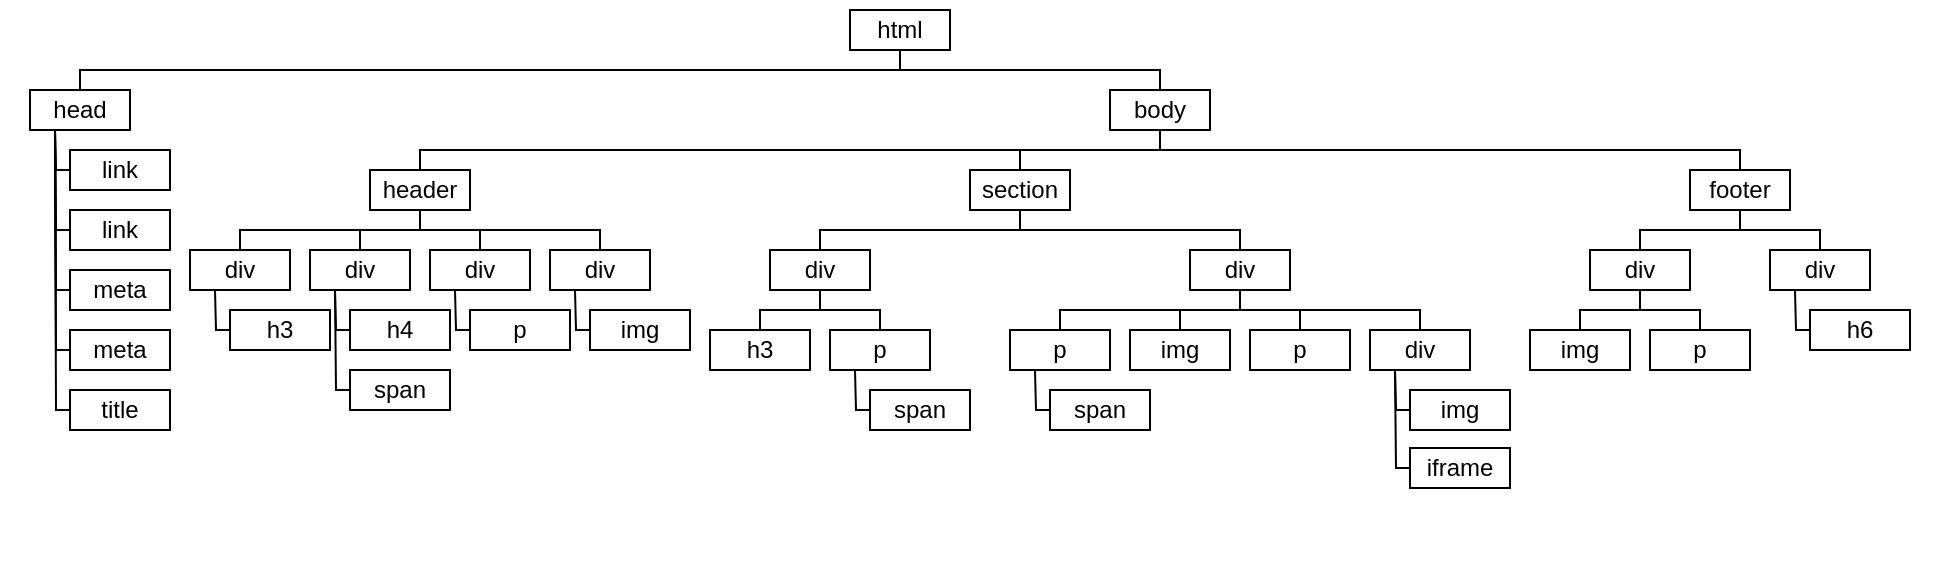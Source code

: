 <mxfile>
    <diagram id="-pZLuNSkFp9PNikGHlbb" name="Page-1">
        <mxGraphModel dx="72" dy="38" grid="0" gridSize="10" guides="1" tooltips="1" connect="1" arrows="1" fold="1" page="1" pageScale="1" pageWidth="1169" pageHeight="827" math="0" shadow="0">
            <root>
                <mxCell id="0"/>
                <mxCell id="1" parent="0"/>
                <mxCell id="78" value="" style="whiteSpace=wrap;html=1;fillColor=none;strokeColor=none;" vertex="1" parent="1">
                    <mxGeometry x="45" y="185" width="975" height="290" as="geometry"/>
                </mxCell>
                <mxCell id="48" style="edgeStyle=none;rounded=0;html=1;exitX=0.5;exitY=0;exitDx=0;exitDy=0;entryX=0.5;entryY=1;entryDx=0;entryDy=0;endArrow=none;endFill=0;" edge="1" parent="1" source="2" target="46">
                    <mxGeometry relative="1" as="geometry">
                        <Array as="points">
                            <mxPoint x="85" y="220"/>
                            <mxPoint x="495" y="220"/>
                        </Array>
                    </mxGeometry>
                </mxCell>
                <mxCell id="82" style="edgeStyle=none;rounded=0;html=1;exitX=0.25;exitY=1;exitDx=0;exitDy=0;entryX=0;entryY=0.5;entryDx=0;entryDy=0;endArrow=none;endFill=0;" edge="1" parent="1" source="2" target="7">
                    <mxGeometry relative="1" as="geometry">
                        <Array as="points">
                            <mxPoint x="73" y="390"/>
                        </Array>
                    </mxGeometry>
                </mxCell>
                <mxCell id="86" style="edgeStyle=none;rounded=0;html=1;exitX=0.25;exitY=1;exitDx=0;exitDy=0;entryX=0;entryY=0.5;entryDx=0;entryDy=0;endArrow=none;endFill=0;" edge="1" parent="1" source="2" target="6">
                    <mxGeometry relative="1" as="geometry">
                        <Array as="points">
                            <mxPoint x="73" y="360"/>
                        </Array>
                    </mxGeometry>
                </mxCell>
                <mxCell id="2" value="head" style="whiteSpace=wrap;html=1;" vertex="1" parent="1">
                    <mxGeometry x="60" y="230" width="50" height="20" as="geometry"/>
                </mxCell>
                <mxCell id="83" style="edgeStyle=none;rounded=0;html=1;exitX=0;exitY=0.5;exitDx=0;exitDy=0;endArrow=none;endFill=0;entryX=0.25;entryY=1;entryDx=0;entryDy=0;" edge="1" parent="1" source="3" target="2">
                    <mxGeometry relative="1" as="geometry">
                        <Array as="points">
                            <mxPoint x="73" y="270"/>
                        </Array>
                    </mxGeometry>
                </mxCell>
                <mxCell id="3" value="link" style="whiteSpace=wrap;html=1;" vertex="1" parent="1">
                    <mxGeometry x="80" y="260" width="50" height="20" as="geometry"/>
                </mxCell>
                <mxCell id="84" style="edgeStyle=none;rounded=0;html=1;exitX=0;exitY=0.5;exitDx=0;exitDy=0;entryX=0.25;entryY=1;entryDx=0;entryDy=0;endArrow=none;endFill=0;" edge="1" parent="1" source="4" target="2">
                    <mxGeometry relative="1" as="geometry">
                        <Array as="points">
                            <mxPoint x="73" y="300"/>
                        </Array>
                    </mxGeometry>
                </mxCell>
                <mxCell id="4" value="link" style="whiteSpace=wrap;html=1;" vertex="1" parent="1">
                    <mxGeometry x="80" y="290" width="50" height="20" as="geometry"/>
                </mxCell>
                <mxCell id="85" style="edgeStyle=none;rounded=0;html=1;exitX=0;exitY=0.5;exitDx=0;exitDy=0;endArrow=none;endFill=0;entryX=0.25;entryY=1;entryDx=0;entryDy=0;" edge="1" parent="1" source="5" target="2">
                    <mxGeometry relative="1" as="geometry">
                        <mxPoint x="70" y="250" as="targetPoint"/>
                        <Array as="points">
                            <mxPoint x="73" y="330"/>
                        </Array>
                    </mxGeometry>
                </mxCell>
                <mxCell id="5" value="meta" style="whiteSpace=wrap;html=1;" vertex="1" parent="1">
                    <mxGeometry x="80" y="320" width="50" height="20" as="geometry"/>
                </mxCell>
                <mxCell id="6" value="meta" style="whiteSpace=wrap;html=1;" vertex="1" parent="1">
                    <mxGeometry x="80" y="350" width="50" height="20" as="geometry"/>
                </mxCell>
                <mxCell id="7" value="title" style="whiteSpace=wrap;html=1;" vertex="1" parent="1">
                    <mxGeometry x="80" y="380" width="50" height="20" as="geometry"/>
                </mxCell>
                <mxCell id="51" style="edgeStyle=none;rounded=0;html=1;exitX=0.5;exitY=0;exitDx=0;exitDy=0;entryX=0.5;entryY=1;entryDx=0;entryDy=0;endArrow=none;endFill=0;" edge="1" parent="1" source="8" target="40">
                    <mxGeometry relative="1" as="geometry">
                        <Array as="points">
                            <mxPoint x="255" y="260"/>
                            <mxPoint x="625" y="260"/>
                        </Array>
                    </mxGeometry>
                </mxCell>
                <mxCell id="53" style="edgeStyle=none;rounded=0;html=1;exitX=0.5;exitY=1;exitDx=0;exitDy=0;entryX=0.5;entryY=0;entryDx=0;entryDy=0;endArrow=none;endFill=0;" edge="1" parent="1" source="8" target="12">
                    <mxGeometry relative="1" as="geometry">
                        <Array as="points">
                            <mxPoint x="255" y="300"/>
                            <mxPoint x="345" y="300"/>
                        </Array>
                    </mxGeometry>
                </mxCell>
                <mxCell id="8" value="header" style="whiteSpace=wrap;html=1;" vertex="1" parent="1">
                    <mxGeometry x="230" y="270" width="50" height="20" as="geometry"/>
                </mxCell>
                <mxCell id="54" style="edgeStyle=none;rounded=0;html=1;exitX=0.5;exitY=0;exitDx=0;exitDy=0;endArrow=none;endFill=0;entryX=0.5;entryY=1;entryDx=0;entryDy=0;" edge="1" parent="1" source="9" target="8">
                    <mxGeometry relative="1" as="geometry">
                        <mxPoint x="170" y="300" as="targetPoint"/>
                        <Array as="points">
                            <mxPoint x="165" y="300"/>
                            <mxPoint x="255" y="300"/>
                        </Array>
                    </mxGeometry>
                </mxCell>
                <mxCell id="57" style="edgeStyle=none;rounded=0;html=1;exitX=0.25;exitY=1;exitDx=0;exitDy=0;entryX=0;entryY=0.5;entryDx=0;entryDy=0;endArrow=none;endFill=0;" edge="1" parent="1" source="9" target="13">
                    <mxGeometry relative="1" as="geometry">
                        <Array as="points">
                            <mxPoint x="153" y="350"/>
                        </Array>
                    </mxGeometry>
                </mxCell>
                <mxCell id="9" value="div" style="whiteSpace=wrap;html=1;" vertex="1" parent="1">
                    <mxGeometry x="140" y="310" width="50" height="20" as="geometry"/>
                </mxCell>
                <mxCell id="55" style="edgeStyle=none;rounded=0;html=1;exitX=0.5;exitY=0;exitDx=0;exitDy=0;entryX=0.5;entryY=1;entryDx=0;entryDy=0;endArrow=none;endFill=0;" edge="1" parent="1" source="10" target="8">
                    <mxGeometry relative="1" as="geometry">
                        <Array as="points">
                            <mxPoint x="225" y="300"/>
                            <mxPoint x="255" y="300"/>
                        </Array>
                    </mxGeometry>
                </mxCell>
                <mxCell id="58" style="edgeStyle=none;rounded=0;html=1;exitX=0.25;exitY=1;exitDx=0;exitDy=0;entryX=0;entryY=0.5;entryDx=0;entryDy=0;endArrow=none;endFill=0;" edge="1" parent="1" source="10" target="14">
                    <mxGeometry relative="1" as="geometry">
                        <Array as="points">
                            <mxPoint x="213" y="350"/>
                        </Array>
                    </mxGeometry>
                </mxCell>
                <mxCell id="10" value="div" style="whiteSpace=wrap;html=1;" vertex="1" parent="1">
                    <mxGeometry x="200" y="310" width="50" height="20" as="geometry"/>
                </mxCell>
                <mxCell id="56" style="edgeStyle=none;rounded=0;html=1;exitX=0.5;exitY=0;exitDx=0;exitDy=0;entryX=0.5;entryY=1;entryDx=0;entryDy=0;endArrow=none;endFill=0;" edge="1" parent="1" source="11" target="8">
                    <mxGeometry relative="1" as="geometry">
                        <Array as="points">
                            <mxPoint x="285" y="300"/>
                            <mxPoint x="255" y="300"/>
                        </Array>
                    </mxGeometry>
                </mxCell>
                <mxCell id="59" style="edgeStyle=none;rounded=0;html=1;exitX=0.25;exitY=1;exitDx=0;exitDy=0;entryX=0;entryY=0.5;entryDx=0;entryDy=0;endArrow=none;endFill=0;" edge="1" parent="1" source="11" target="15">
                    <mxGeometry relative="1" as="geometry">
                        <Array as="points">
                            <mxPoint x="273" y="350"/>
                        </Array>
                    </mxGeometry>
                </mxCell>
                <mxCell id="11" value="div" style="whiteSpace=wrap;html=1;" vertex="1" parent="1">
                    <mxGeometry x="260" y="310" width="50" height="20" as="geometry"/>
                </mxCell>
                <mxCell id="61" style="edgeStyle=none;rounded=0;html=1;exitX=0.25;exitY=1;exitDx=0;exitDy=0;entryX=0;entryY=0.5;entryDx=0;entryDy=0;endArrow=none;endFill=0;" edge="1" parent="1" source="12" target="16">
                    <mxGeometry relative="1" as="geometry">
                        <Array as="points">
                            <mxPoint x="333" y="350"/>
                        </Array>
                    </mxGeometry>
                </mxCell>
                <mxCell id="12" value="div" style="whiteSpace=wrap;html=1;" vertex="1" parent="1">
                    <mxGeometry x="320" y="310" width="50" height="20" as="geometry"/>
                </mxCell>
                <mxCell id="13" value="h3" style="whiteSpace=wrap;html=1;" vertex="1" parent="1">
                    <mxGeometry x="160" y="340" width="50" height="20" as="geometry"/>
                </mxCell>
                <mxCell id="14" value="h4" style="whiteSpace=wrap;html=1;" vertex="1" parent="1">
                    <mxGeometry x="220" y="340" width="50" height="20" as="geometry"/>
                </mxCell>
                <mxCell id="15" value="p" style="whiteSpace=wrap;html=1;" vertex="1" parent="1">
                    <mxGeometry x="280" y="340" width="50" height="20" as="geometry"/>
                </mxCell>
                <mxCell id="16" value="img" style="whiteSpace=wrap;html=1;" vertex="1" parent="1">
                    <mxGeometry x="340" y="340" width="50" height="20" as="geometry"/>
                </mxCell>
                <mxCell id="60" style="edgeStyle=none;rounded=0;html=1;exitX=0;exitY=0.5;exitDx=0;exitDy=0;entryX=0.25;entryY=1;entryDx=0;entryDy=0;endArrow=none;endFill=0;" edge="1" parent="1" source="17" target="10">
                    <mxGeometry relative="1" as="geometry">
                        <Array as="points">
                            <mxPoint x="213" y="380"/>
                        </Array>
                    </mxGeometry>
                </mxCell>
                <mxCell id="17" value="span" style="whiteSpace=wrap;html=1;" vertex="1" parent="1">
                    <mxGeometry x="220" y="370" width="50" height="20" as="geometry"/>
                </mxCell>
                <mxCell id="18" value="section" style="whiteSpace=wrap;html=1;" vertex="1" parent="1">
                    <mxGeometry x="530" y="270" width="50" height="20" as="geometry"/>
                </mxCell>
                <mxCell id="63" style="edgeStyle=none;rounded=0;html=1;exitX=0.5;exitY=0;exitDx=0;exitDy=0;entryX=0.5;entryY=1;entryDx=0;entryDy=0;endArrow=none;endFill=0;" edge="1" parent="1" source="19" target="22">
                    <mxGeometry relative="1" as="geometry">
                        <Array as="points">
                            <mxPoint x="425" y="340"/>
                            <mxPoint x="455" y="340"/>
                        </Array>
                    </mxGeometry>
                </mxCell>
                <mxCell id="19" value="h3&lt;span style=&quot;color: rgba(0 , 0 , 0 , 0) ; font-family: monospace ; font-size: 0px&quot;&gt;%3CmxGraphModel%3E%3Croot%3E%3CmxCell%20id%3D%220%22%2F%3E%3CmxCell%20id%3D%221%22%20parent%3D%220%22%2F%3E%3CmxCell%20id%3D%222%22%20value%3D%22header%22%20style%3D%22whiteSpace%3Dwrap%3Bhtml%3D1%3B%22%20vertex%3D%221%22%20parent%3D%221%22%3E%3CmxGeometry%20x%3D%22350%22%20y%3D%22270%22%20width%3D%2250%22%20height%3D%2220%22%20as%3D%22geometry%22%2F%3E%3C%2FmxCell%3E%3C%2Froot%3E%3C%2FmxGraphModel%3E&lt;/span&gt;" style="whiteSpace=wrap;html=1;" vertex="1" parent="1">
                    <mxGeometry x="400" y="350" width="50" height="20" as="geometry"/>
                </mxCell>
                <mxCell id="64" style="edgeStyle=none;rounded=0;html=1;exitX=0.25;exitY=1;exitDx=0;exitDy=0;entryX=0;entryY=0.5;entryDx=0;entryDy=0;endArrow=none;endFill=0;" edge="1" parent="1" source="20" target="21">
                    <mxGeometry relative="1" as="geometry">
                        <Array as="points">
                            <mxPoint x="473" y="390"/>
                        </Array>
                    </mxGeometry>
                </mxCell>
                <mxCell id="20" value="p" style="whiteSpace=wrap;html=1;" vertex="1" parent="1">
                    <mxGeometry x="460" y="350" width="50" height="20" as="geometry"/>
                </mxCell>
                <mxCell id="21" value="span" style="whiteSpace=wrap;html=1;" vertex="1" parent="1">
                    <mxGeometry x="480" y="380" width="50" height="20" as="geometry"/>
                </mxCell>
                <mxCell id="62" style="edgeStyle=none;rounded=0;html=1;exitX=0.5;exitY=1;exitDx=0;exitDy=0;entryX=0.5;entryY=0;entryDx=0;entryDy=0;endArrow=none;endFill=0;" edge="1" parent="1" source="22" target="20">
                    <mxGeometry relative="1" as="geometry">
                        <Array as="points">
                            <mxPoint x="455" y="340"/>
                            <mxPoint x="485" y="340"/>
                        </Array>
                    </mxGeometry>
                </mxCell>
                <mxCell id="80" style="edgeStyle=none;rounded=0;html=1;exitX=0.5;exitY=0;exitDx=0;exitDy=0;entryX=0.5;entryY=1;entryDx=0;entryDy=0;endArrow=none;endFill=0;" edge="1" parent="1" source="22" target="18">
                    <mxGeometry relative="1" as="geometry">
                        <Array as="points">
                            <mxPoint x="455" y="300"/>
                            <mxPoint x="555" y="300"/>
                        </Array>
                    </mxGeometry>
                </mxCell>
                <mxCell id="22" value="div" style="whiteSpace=wrap;html=1;" vertex="1" parent="1">
                    <mxGeometry x="430" y="310" width="50" height="20" as="geometry"/>
                </mxCell>
                <mxCell id="65" style="edgeStyle=none;rounded=0;html=1;exitX=0.5;exitY=0;exitDx=0;exitDy=0;entryX=0.5;entryY=1;entryDx=0;entryDy=0;endArrow=none;endFill=0;" edge="1" parent="1" source="23" target="26">
                    <mxGeometry relative="1" as="geometry">
                        <Array as="points">
                            <mxPoint x="575" y="340"/>
                            <mxPoint x="665" y="340"/>
                        </Array>
                    </mxGeometry>
                </mxCell>
                <mxCell id="66" style="edgeStyle=none;rounded=0;html=1;exitX=0.25;exitY=1;exitDx=0;exitDy=0;entryX=0;entryY=0.5;entryDx=0;entryDy=0;endArrow=none;endFill=0;" edge="1" parent="1" source="23" target="27">
                    <mxGeometry relative="1" as="geometry">
                        <Array as="points">
                            <mxPoint x="563" y="390"/>
                        </Array>
                    </mxGeometry>
                </mxCell>
                <mxCell id="23" value="p" style="whiteSpace=wrap;html=1;" vertex="1" parent="1">
                    <mxGeometry x="550" y="350" width="50" height="20" as="geometry"/>
                </mxCell>
                <mxCell id="24" value="p" style="whiteSpace=wrap;html=1;" vertex="1" parent="1">
                    <mxGeometry x="670" y="350" width="50" height="20" as="geometry"/>
                </mxCell>
                <mxCell id="67" style="edgeStyle=none;rounded=0;html=1;exitX=0.5;exitY=0;exitDx=0;exitDy=0;entryX=0.5;entryY=1;entryDx=0;entryDy=0;endArrow=none;endFill=0;" edge="1" parent="1" source="25" target="26">
                    <mxGeometry relative="1" as="geometry">
                        <Array as="points">
                            <mxPoint x="635" y="340"/>
                            <mxPoint x="665" y="340"/>
                        </Array>
                    </mxGeometry>
                </mxCell>
                <mxCell id="25" value="img" style="whiteSpace=wrap;html=1;" vertex="1" parent="1">
                    <mxGeometry x="610" y="350" width="50" height="20" as="geometry"/>
                </mxCell>
                <mxCell id="68" style="edgeStyle=none;rounded=0;html=1;exitX=0.5;exitY=1;exitDx=0;exitDy=0;entryX=0.5;entryY=0;entryDx=0;entryDy=0;endArrow=none;endFill=0;" edge="1" parent="1" source="26" target="24">
                    <mxGeometry relative="1" as="geometry">
                        <Array as="points">
                            <mxPoint x="665" y="340"/>
                            <mxPoint x="695" y="340"/>
                        </Array>
                    </mxGeometry>
                </mxCell>
                <mxCell id="69" style="edgeStyle=none;rounded=0;html=1;exitX=0.5;exitY=1;exitDx=0;exitDy=0;entryX=0.5;entryY=0;entryDx=0;entryDy=0;endArrow=none;endFill=0;" edge="1" parent="1" source="26" target="28">
                    <mxGeometry relative="1" as="geometry">
                        <Array as="points">
                            <mxPoint x="665" y="340"/>
                            <mxPoint x="755" y="340"/>
                        </Array>
                    </mxGeometry>
                </mxCell>
                <mxCell id="81" style="edgeStyle=none;rounded=0;html=1;exitX=0.5;exitY=0;exitDx=0;exitDy=0;entryX=0.5;entryY=1;entryDx=0;entryDy=0;endArrow=none;endFill=0;" edge="1" parent="1" source="26" target="18">
                    <mxGeometry relative="1" as="geometry">
                        <Array as="points">
                            <mxPoint x="665" y="300"/>
                            <mxPoint x="555" y="300"/>
                        </Array>
                    </mxGeometry>
                </mxCell>
                <mxCell id="26" value="div" style="whiteSpace=wrap;html=1;" vertex="1" parent="1">
                    <mxGeometry x="640" y="310" width="50" height="20" as="geometry"/>
                </mxCell>
                <mxCell id="27" value="span" style="whiteSpace=wrap;html=1;rotation=0;" vertex="1" parent="1">
                    <mxGeometry x="570" y="380" width="50" height="20" as="geometry"/>
                </mxCell>
                <mxCell id="76" style="edgeStyle=none;rounded=0;html=1;exitX=0.25;exitY=1;exitDx=0;exitDy=0;entryX=0;entryY=0.5;entryDx=0;entryDy=0;endArrow=none;endFill=0;" edge="1" parent="1" source="28" target="29">
                    <mxGeometry relative="1" as="geometry">
                        <Array as="points">
                            <mxPoint x="743" y="390"/>
                        </Array>
                    </mxGeometry>
                </mxCell>
                <mxCell id="28" value="div" style="whiteSpace=wrap;html=1;" vertex="1" parent="1">
                    <mxGeometry x="730" y="350" width="50" height="20" as="geometry"/>
                </mxCell>
                <mxCell id="29" value="img" style="whiteSpace=wrap;html=1;" vertex="1" parent="1">
                    <mxGeometry x="750" y="380" width="50" height="20" as="geometry"/>
                </mxCell>
                <mxCell id="77" style="edgeStyle=none;rounded=0;html=1;exitX=0;exitY=0.5;exitDx=0;exitDy=0;entryX=0.25;entryY=1;entryDx=0;entryDy=0;endArrow=none;endFill=0;" edge="1" parent="1" source="30" target="28">
                    <mxGeometry relative="1" as="geometry">
                        <Array as="points">
                            <mxPoint x="743" y="419"/>
                        </Array>
                    </mxGeometry>
                </mxCell>
                <mxCell id="30" value="iframe" style="whiteSpace=wrap;html=1;rotation=0;" vertex="1" parent="1">
                    <mxGeometry x="750" y="409" width="50" height="20" as="geometry"/>
                </mxCell>
                <mxCell id="72" style="edgeStyle=none;rounded=0;html=1;exitX=0.5;exitY=1;exitDx=0;exitDy=0;entryX=0.5;entryY=0;entryDx=0;entryDy=0;endArrow=none;endFill=0;" edge="1" parent="1" source="33" target="35">
                    <mxGeometry relative="1" as="geometry">
                        <Array as="points">
                            <mxPoint x="915" y="300"/>
                            <mxPoint x="955" y="300"/>
                        </Array>
                    </mxGeometry>
                </mxCell>
                <mxCell id="33" value="footer" style="whiteSpace=wrap;html=1;" vertex="1" parent="1">
                    <mxGeometry x="890" y="270" width="50" height="20" as="geometry"/>
                </mxCell>
                <mxCell id="70" style="edgeStyle=none;rounded=0;html=1;exitX=0.5;exitY=1;exitDx=0;exitDy=0;entryX=0.5;entryY=0;entryDx=0;entryDy=0;endArrow=none;endFill=0;" edge="1" parent="1" source="34" target="39">
                    <mxGeometry relative="1" as="geometry">
                        <Array as="points">
                            <mxPoint x="865" y="340"/>
                            <mxPoint x="835" y="340"/>
                        </Array>
                    </mxGeometry>
                </mxCell>
                <mxCell id="74" style="edgeStyle=none;rounded=0;html=1;exitX=0.5;exitY=0;exitDx=0;exitDy=0;entryX=0.5;entryY=1;entryDx=0;entryDy=0;endArrow=none;endFill=0;" edge="1" parent="1" source="34" target="33">
                    <mxGeometry relative="1" as="geometry">
                        <Array as="points">
                            <mxPoint x="865" y="300"/>
                            <mxPoint x="915" y="300"/>
                        </Array>
                    </mxGeometry>
                </mxCell>
                <mxCell id="34" value="div" style="whiteSpace=wrap;html=1;" vertex="1" parent="1">
                    <mxGeometry x="840" y="310" width="50" height="20" as="geometry"/>
                </mxCell>
                <mxCell id="75" style="edgeStyle=none;rounded=0;html=1;exitX=0.25;exitY=1;exitDx=0;exitDy=0;entryX=0;entryY=0.5;entryDx=0;entryDy=0;endArrow=none;endFill=0;" edge="1" parent="1" source="35" target="37">
                    <mxGeometry relative="1" as="geometry">
                        <Array as="points">
                            <mxPoint x="943" y="350"/>
                        </Array>
                    </mxGeometry>
                </mxCell>
                <mxCell id="35" value="div" style="whiteSpace=wrap;html=1;" vertex="1" parent="1">
                    <mxGeometry x="930" y="310" width="50" height="20" as="geometry"/>
                </mxCell>
                <mxCell id="71" style="edgeStyle=none;rounded=0;html=1;exitX=0.5;exitY=0;exitDx=0;exitDy=0;entryX=0.5;entryY=1;entryDx=0;entryDy=0;endArrow=none;endFill=0;" edge="1" parent="1" source="36" target="34">
                    <mxGeometry relative="1" as="geometry">
                        <Array as="points">
                            <mxPoint x="895" y="340"/>
                            <mxPoint x="865" y="340"/>
                        </Array>
                    </mxGeometry>
                </mxCell>
                <mxCell id="36" value="p" style="whiteSpace=wrap;html=1;" vertex="1" parent="1">
                    <mxGeometry x="870" y="350" width="50" height="20" as="geometry"/>
                </mxCell>
                <mxCell id="37" value="h6" style="whiteSpace=wrap;html=1;" vertex="1" parent="1">
                    <mxGeometry x="950" y="340" width="50" height="20" as="geometry"/>
                </mxCell>
                <mxCell id="39" value="img" style="whiteSpace=wrap;html=1;" vertex="1" parent="1">
                    <mxGeometry x="810" y="350" width="50" height="20" as="geometry"/>
                </mxCell>
                <mxCell id="49" style="edgeStyle=none;rounded=0;html=1;exitX=0.5;exitY=1;exitDx=0;exitDy=0;entryX=0.5;entryY=0;entryDx=0;entryDy=0;endArrow=none;endFill=0;" edge="1" parent="1" source="40" target="18">
                    <mxGeometry relative="1" as="geometry">
                        <Array as="points">
                            <mxPoint x="625" y="260"/>
                            <mxPoint x="555" y="260"/>
                        </Array>
                    </mxGeometry>
                </mxCell>
                <mxCell id="50" style="edgeStyle=none;rounded=0;html=1;exitX=0.5;exitY=1;exitDx=0;exitDy=0;entryX=0.5;entryY=0;entryDx=0;entryDy=0;endArrow=none;endFill=0;" edge="1" parent="1" source="40" target="33">
                    <mxGeometry relative="1" as="geometry">
                        <Array as="points">
                            <mxPoint x="625" y="260"/>
                            <mxPoint x="915" y="260"/>
                        </Array>
                    </mxGeometry>
                </mxCell>
                <mxCell id="40" value="body" style="whiteSpace=wrap;html=1;" vertex="1" parent="1">
                    <mxGeometry x="600" y="230" width="50" height="20" as="geometry"/>
                </mxCell>
                <mxCell id="47" style="edgeStyle=none;rounded=0;html=1;exitX=0.5;exitY=1;exitDx=0;exitDy=0;entryX=0.5;entryY=0;entryDx=0;entryDy=0;endArrow=none;endFill=0;" edge="1" parent="1" source="46" target="40">
                    <mxGeometry relative="1" as="geometry">
                        <Array as="points">
                            <mxPoint x="495" y="220"/>
                            <mxPoint x="625" y="220"/>
                        </Array>
                    </mxGeometry>
                </mxCell>
                <mxCell id="46" value="html" style="whiteSpace=wrap;html=1;" vertex="1" parent="1">
                    <mxGeometry x="470" y="190" width="50" height="20" as="geometry"/>
                </mxCell>
            </root>
        </mxGraphModel>
    </diagram>
</mxfile>
